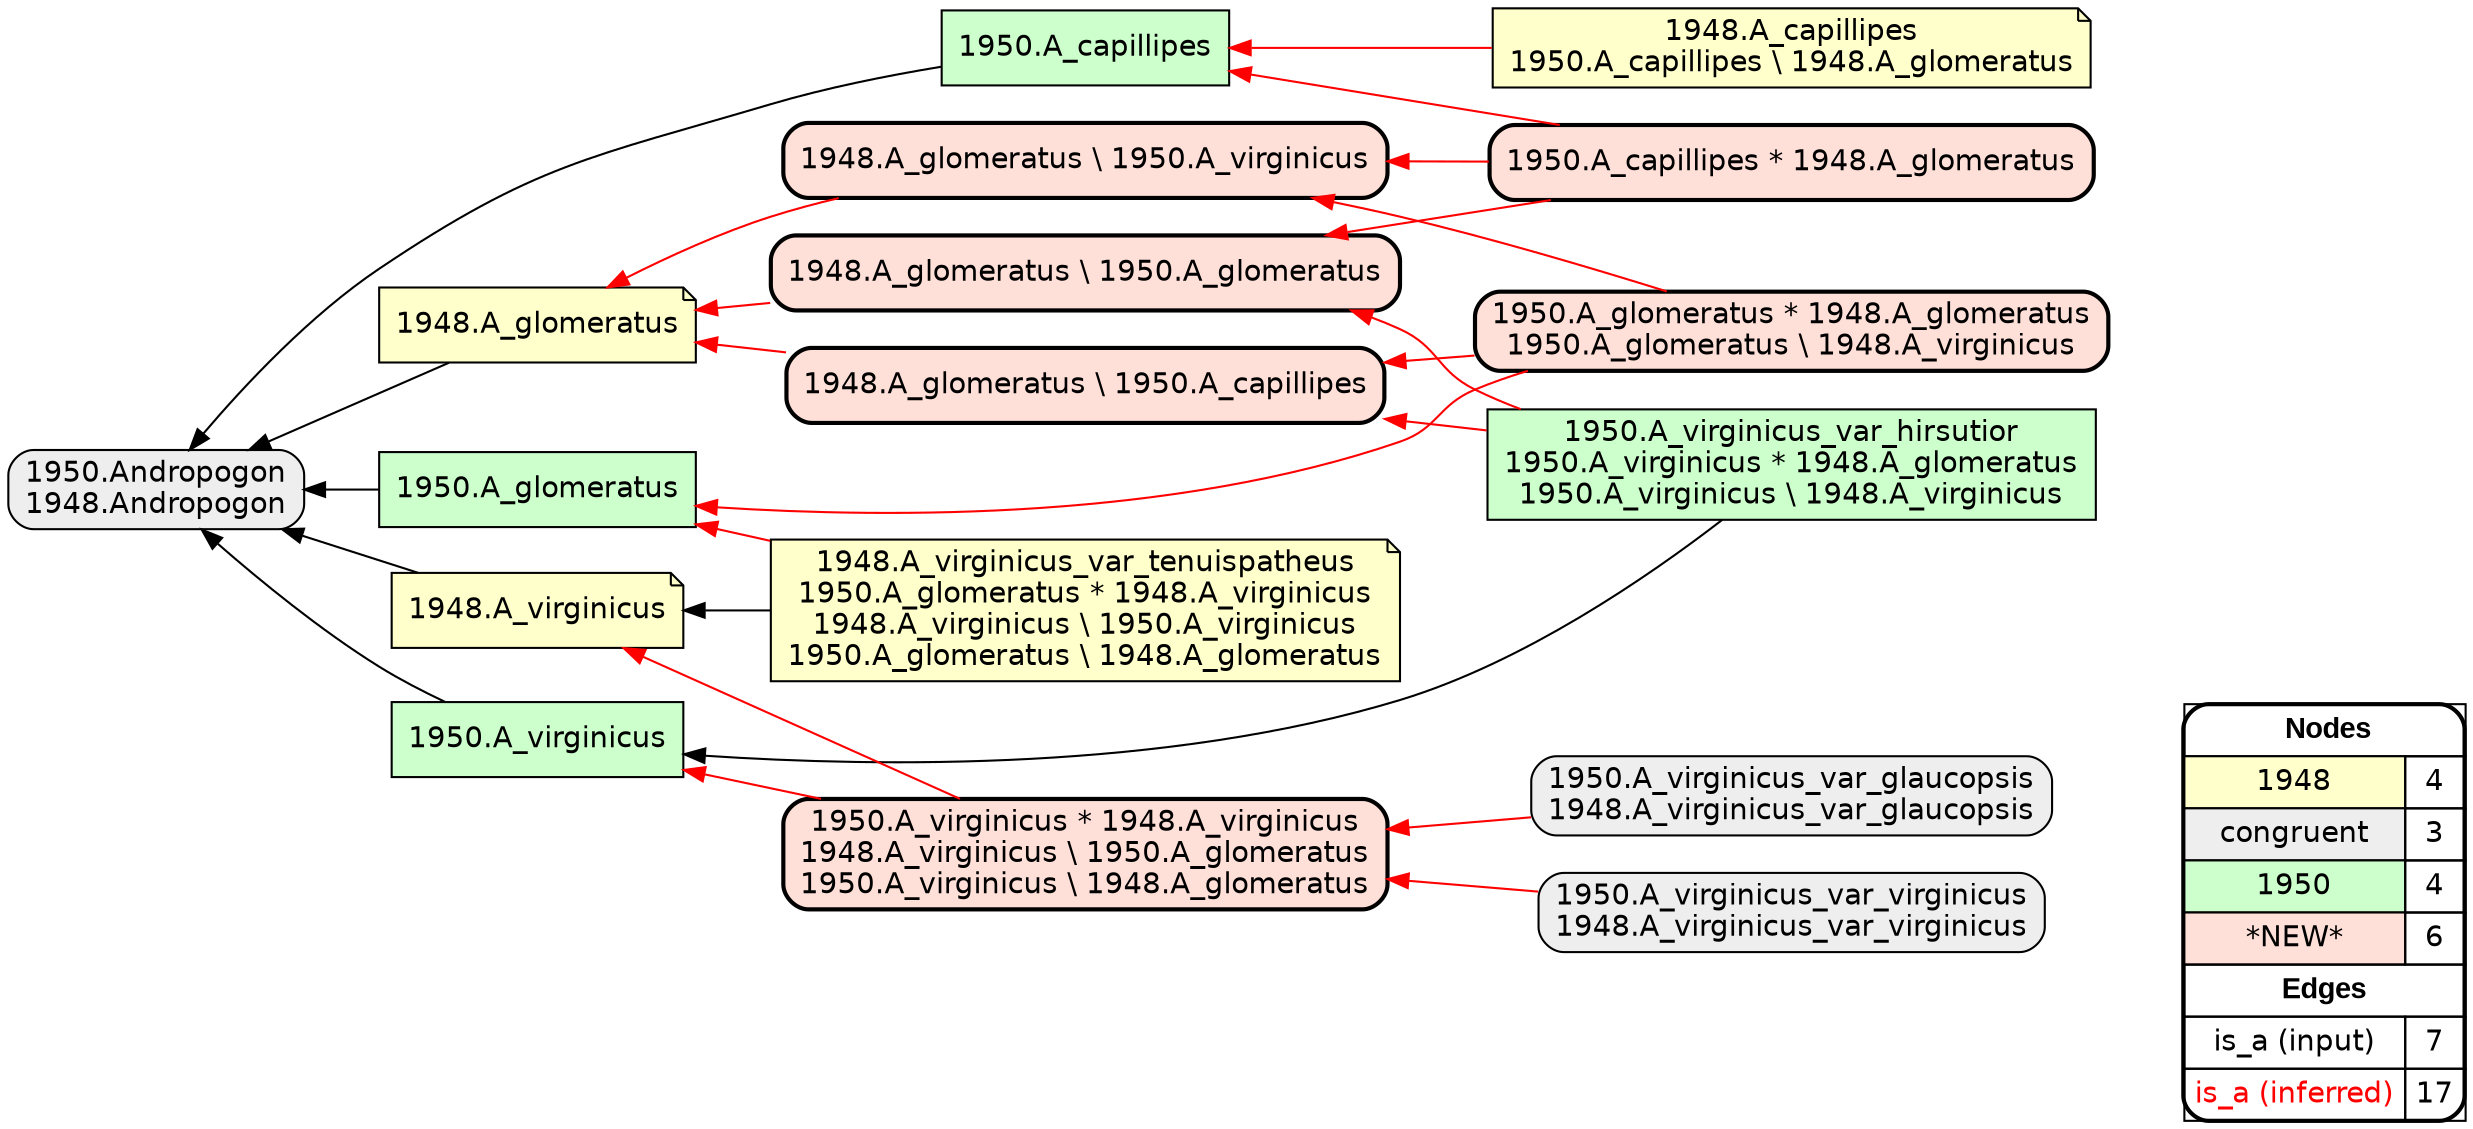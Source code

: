 digraph{
rankdir=RL
node[shape=note style=filled fillcolor="#FFFFCC" fontname="helvetica"] 
"1948.A_virginicus"
"1948.A_capillipes\n1950.A_capillipes \\ 1948.A_glomeratus"
"1948.A_virginicus_var_tenuispatheus\n1950.A_glomeratus * 1948.A_virginicus\n1948.A_virginicus \\ 1950.A_virginicus\n1950.A_glomeratus \\ 1948.A_glomeratus"
"1948.A_glomeratus"
node[shape=box style="filled,rounded" fillcolor="#EEEEEE" fontname="helvetica"] 
"1950.A_virginicus_var_glaucopsis\n1948.A_virginicus_var_glaucopsis"
"1950.A_virginicus_var_virginicus\n1948.A_virginicus_var_virginicus"
"1950.Andropogon\n1948.Andropogon"
node[shape=box style=filled fillcolor="#CCFFCC" fontname="helvetica"] 
"1950.A_virginicus_var_hirsutior\n1950.A_virginicus * 1948.A_glomeratus\n1950.A_virginicus \\ 1948.A_virginicus"
"1950.A_capillipes"
"1950.A_virginicus"
"1950.A_glomeratus"
node[shape=box style="filled,rounded,bold" fillcolor="#FFE0D8" fontname="helvetica"] 
"1950.A_capillipes * 1948.A_glomeratus"
"1948.A_glomeratus \\ 1950.A_virginicus"
"1950.A_glomeratus * 1948.A_glomeratus\n1950.A_glomeratus \\ 1948.A_virginicus"
"1948.A_glomeratus \\ 1950.A_capillipes"
"1950.A_virginicus * 1948.A_virginicus\n1948.A_virginicus \\ 1950.A_glomeratus\n1950.A_virginicus \\ 1948.A_glomeratus"
"1948.A_glomeratus \\ 1950.A_glomeratus"
edge[arrowhead=normal style=dotted color="#000000" constraint=true penwidth=1]
edge[arrowhead=normal style=solid color="#000000" constraint=true penwidth=1]
"1948.A_virginicus" -> "1950.Andropogon\n1948.Andropogon"
"1948.A_glomeratus" -> "1950.Andropogon\n1948.Andropogon"
"1950.A_glomeratus" -> "1950.Andropogon\n1948.Andropogon"
"1950.A_virginicus" -> "1950.Andropogon\n1948.Andropogon"
"1950.A_virginicus_var_hirsutior\n1950.A_virginicus * 1948.A_glomeratus\n1950.A_virginicus \\ 1948.A_virginicus" -> "1950.A_virginicus"
"1950.A_capillipes" -> "1950.Andropogon\n1948.Andropogon"
"1948.A_virginicus_var_tenuispatheus\n1950.A_glomeratus * 1948.A_virginicus\n1948.A_virginicus \\ 1950.A_virginicus\n1950.A_glomeratus \\ 1948.A_glomeratus" -> "1948.A_virginicus"
edge[arrowhead=normal style=solid color="#FF0000" constraint=true penwidth=1]
"1950.A_glomeratus * 1948.A_glomeratus\n1950.A_glomeratus \\ 1948.A_virginicus" -> "1948.A_glomeratus \\ 1950.A_capillipes"
"1950.A_virginicus * 1948.A_virginicus\n1948.A_virginicus \\ 1950.A_glomeratus\n1950.A_virginicus \\ 1948.A_glomeratus" -> "1948.A_virginicus"
"1948.A_glomeratus \\ 1950.A_capillipes" -> "1948.A_glomeratus"
"1950.A_virginicus * 1948.A_virginicus\n1948.A_virginicus \\ 1950.A_glomeratus\n1950.A_virginicus \\ 1948.A_glomeratus" -> "1950.A_virginicus"
"1950.A_virginicus_var_virginicus\n1948.A_virginicus_var_virginicus" -> "1950.A_virginicus * 1948.A_virginicus\n1948.A_virginicus \\ 1950.A_glomeratus\n1950.A_virginicus \\ 1948.A_glomeratus"
"1948.A_capillipes\n1950.A_capillipes \\ 1948.A_glomeratus" -> "1950.A_capillipes"
"1948.A_glomeratus \\ 1950.A_virginicus" -> "1948.A_glomeratus"
"1950.A_virginicus_var_glaucopsis\n1948.A_virginicus_var_glaucopsis" -> "1950.A_virginicus * 1948.A_virginicus\n1948.A_virginicus \\ 1950.A_glomeratus\n1950.A_virginicus \\ 1948.A_glomeratus"
"1950.A_capillipes * 1948.A_glomeratus" -> "1948.A_glomeratus \\ 1950.A_virginicus"
"1950.A_glomeratus * 1948.A_glomeratus\n1950.A_glomeratus \\ 1948.A_virginicus" -> "1950.A_glomeratus"
"1948.A_virginicus_var_tenuispatheus\n1950.A_glomeratus * 1948.A_virginicus\n1948.A_virginicus \\ 1950.A_virginicus\n1950.A_glomeratus \\ 1948.A_glomeratus" -> "1950.A_glomeratus"
"1950.A_capillipes * 1948.A_glomeratus" -> "1950.A_capillipes"
"1950.A_virginicus_var_hirsutior\n1950.A_virginicus * 1948.A_glomeratus\n1950.A_virginicus \\ 1948.A_virginicus" -> "1948.A_glomeratus \\ 1950.A_capillipes"
"1948.A_glomeratus \\ 1950.A_glomeratus" -> "1948.A_glomeratus"
"1950.A_capillipes * 1948.A_glomeratus" -> "1948.A_glomeratus \\ 1950.A_glomeratus"
"1950.A_glomeratus * 1948.A_glomeratus\n1950.A_glomeratus \\ 1948.A_virginicus" -> "1948.A_glomeratus \\ 1950.A_virginicus"
"1950.A_virginicus_var_hirsutior\n1950.A_virginicus * 1948.A_glomeratus\n1950.A_virginicus \\ 1948.A_virginicus" -> "1948.A_glomeratus \\ 1950.A_glomeratus"
node[shape=box] 
{rank=source Legend [fillcolor= white margin=0 label=< 
 <TABLE BORDER="0" CELLBORDER="1" CELLSPACING="0" CELLPADDING="4"> 
<TR> <TD COLSPAN="2"><font face="Arial Black"> Nodes</font></TD> </TR> 
<TR> 
 <TD bgcolor="#FFFFCC" fontname="helvetica">1948</TD> 
 <TD>4</TD> 
 </TR> 
<TR> 
 <TD bgcolor="#EEEEEE" fontname="helvetica">congruent</TD> 
 <TD>3</TD> 
 </TR> 
<TR> 
 <TD bgcolor="#CCFFCC" fontname="helvetica">1950</TD> 
 <TD>4</TD> 
 </TR> 
<TR> 
 <TD bgcolor="#FFE0D8" fontname="helvetica">*NEW*</TD> 
 <TD>6</TD> 
 </TR> 
<TR> <TD COLSPAN="2"><font face = "Arial Black"> Edges </font></TD> </TR> 
<TR> 
 <TD><font color ="#000000">is_a (input)</font></TD><TD>7</TD>
</TR>
<TR> 
 <TD><font color ="#FF0000">is_a (inferred)</font></TD><TD>17</TD>
</TR>
</TABLE> 
 >] } 
}